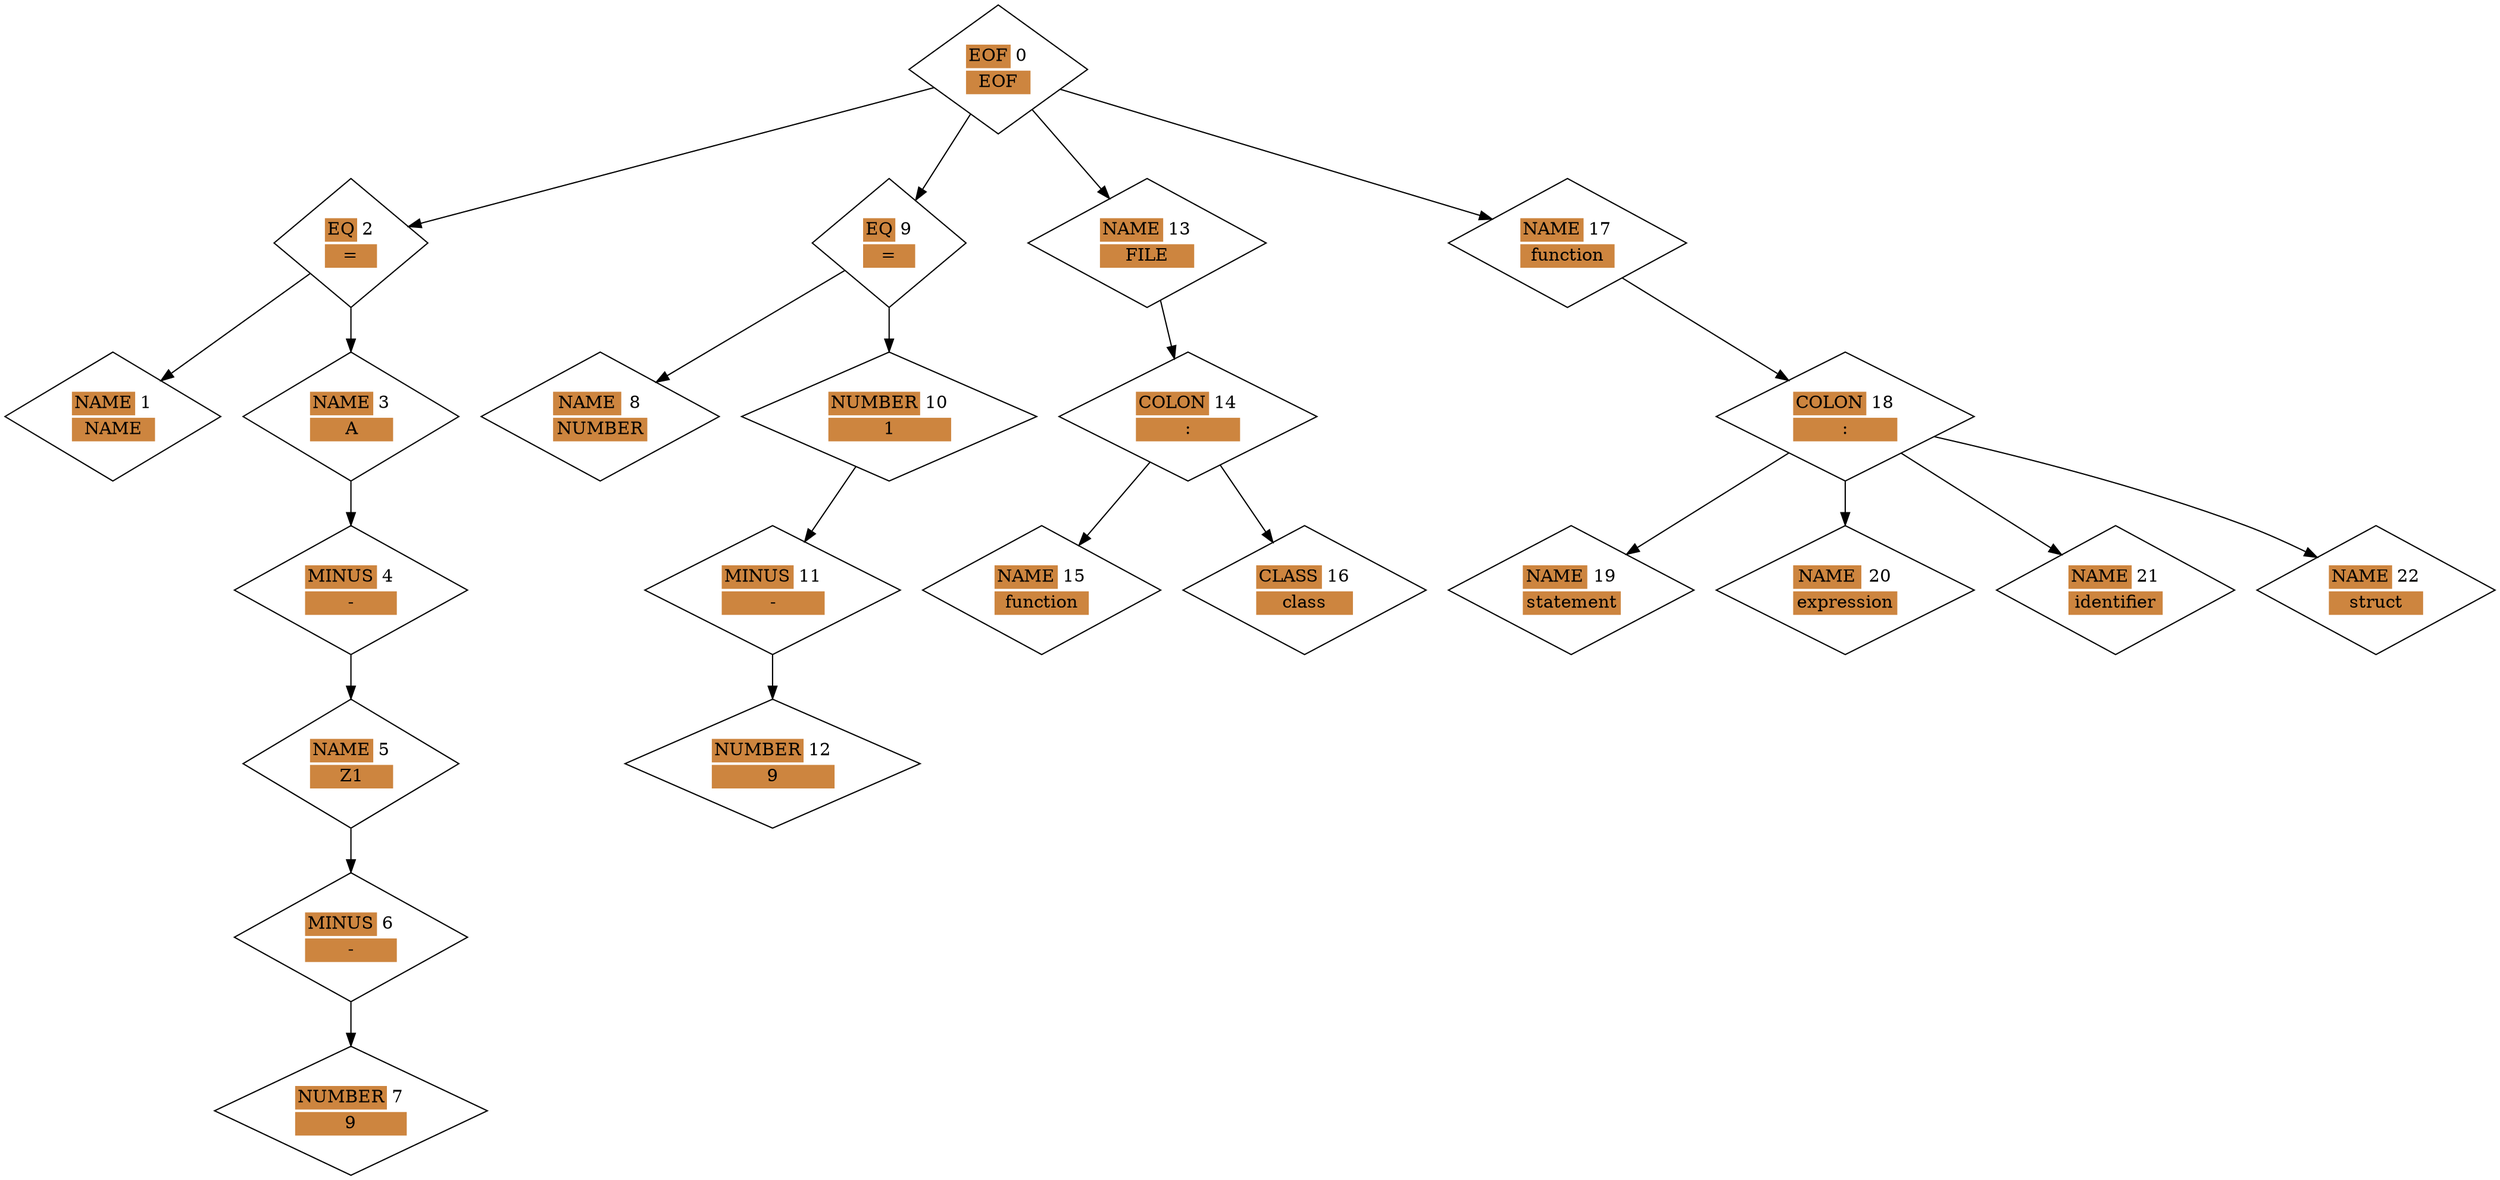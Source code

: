 digraph G{
	graph [ dpi = 50 ];
	n0 [shape=diamond label=<
		<table border="0">
			<tr><td colspan="1" bgcolor="Peru">EOF</td><td>0</td></tr>
			<tr><td colspan="2" bgcolor="Peru">EOF</td></tr>
		</table>
	>]

	n2 [shape=diamond label=<
		<table border="0">
			<tr><td colspan="1" bgcolor="Peru">EQ</td><td>2</td></tr>
			<tr><td colspan="2" bgcolor="Peru">=</td></tr>
		</table>
	>]

	n1 [shape=diamond label=<
		<table border="0">
			<tr><td colspan="1" bgcolor="Peru">NAME</td><td>1</td></tr>
			<tr><td colspan="2" bgcolor="Peru">NAME</td></tr>
		</table>
	>]

	n3 [shape=diamond label=<
		<table border="0">
			<tr><td colspan="1" bgcolor="Peru">NAME</td><td>3</td></tr>
			<tr><td colspan="2" bgcolor="Peru">A</td></tr>
		</table>
	>]

	n4 [shape=diamond label=<
		<table border="0">
			<tr><td colspan="1" bgcolor="Peru">MINUS</td><td>4</td></tr>
			<tr><td colspan="2" bgcolor="Peru">-</td></tr>
		</table>
	>]

	n5 [shape=diamond label=<
		<table border="0">
			<tr><td colspan="1" bgcolor="Peru">NAME</td><td>5</td></tr>
			<tr><td colspan="2" bgcolor="Peru">Z1</td></tr>
		</table>
	>]

	n6 [shape=diamond label=<
		<table border="0">
			<tr><td colspan="1" bgcolor="Peru">MINUS</td><td>6</td></tr>
			<tr><td colspan="2" bgcolor="Peru">-</td></tr>
		</table>
	>]

	n7 [shape=diamond label=<
		<table border="0">
			<tr><td colspan="1" bgcolor="Peru">NUMBER</td><td>7</td></tr>
			<tr><td colspan="2" bgcolor="Peru">9</td></tr>
		</table>
	>]

	n9 [shape=diamond label=<
		<table border="0">
			<tr><td colspan="1" bgcolor="Peru">EQ</td><td>9</td></tr>
			<tr><td colspan="2" bgcolor="Peru">=</td></tr>
		</table>
	>]

	n8 [shape=diamond label=<
		<table border="0">
			<tr><td colspan="1" bgcolor="Peru">NAME</td><td>8</td></tr>
			<tr><td colspan="2" bgcolor="Peru">NUMBER</td></tr>
		</table>
	>]

	n10 [shape=diamond label=<
		<table border="0">
			<tr><td colspan="1" bgcolor="Peru">NUMBER</td><td>10</td></tr>
			<tr><td colspan="2" bgcolor="Peru">1</td></tr>
		</table>
	>]

	n11 [shape=diamond label=<
		<table border="0">
			<tr><td colspan="1" bgcolor="Peru">MINUS</td><td>11</td></tr>
			<tr><td colspan="2" bgcolor="Peru">-</td></tr>
		</table>
	>]

	n12 [shape=diamond label=<
		<table border="0">
			<tr><td colspan="1" bgcolor="Peru">NUMBER</td><td>12</td></tr>
			<tr><td colspan="2" bgcolor="Peru">9</td></tr>
		</table>
	>]

	n13 [shape=diamond label=<
		<table border="0">
			<tr><td colspan="1" bgcolor="Peru">NAME</td><td>13</td></tr>
			<tr><td colspan="2" bgcolor="Peru">FILE</td></tr>
		</table>
	>]

	n14 [shape=diamond label=<
		<table border="0">
			<tr><td colspan="1" bgcolor="Peru">COLON</td><td>14</td></tr>
			<tr><td colspan="2" bgcolor="Peru">:</td></tr>
		</table>
	>]

	n15 [shape=diamond label=<
		<table border="0">
			<tr><td colspan="1" bgcolor="Peru">NAME</td><td>15</td></tr>
			<tr><td colspan="2" bgcolor="Peru">function</td></tr>
		</table>
	>]

	n16 [shape=diamond label=<
		<table border="0">
			<tr><td colspan="1" bgcolor="Peru">CLASS</td><td>16</td></tr>
			<tr><td colspan="2" bgcolor="Peru">class</td></tr>
		</table>
	>]

	n17 [shape=diamond label=<
		<table border="0">
			<tr><td colspan="1" bgcolor="Peru">NAME</td><td>17</td></tr>
			<tr><td colspan="2" bgcolor="Peru">function</td></tr>
		</table>
	>]

	n18 [shape=diamond label=<
		<table border="0">
			<tr><td colspan="1" bgcolor="Peru">COLON</td><td>18</td></tr>
			<tr><td colspan="2" bgcolor="Peru">:</td></tr>
		</table>
	>]

	n19 [shape=diamond label=<
		<table border="0">
			<tr><td colspan="1" bgcolor="Peru">NAME</td><td>19</td></tr>
			<tr><td colspan="2" bgcolor="Peru">statement</td></tr>
		</table>
	>]

	n20 [shape=diamond label=<
		<table border="0">
			<tr><td colspan="1" bgcolor="Peru">NAME</td><td>20</td></tr>
			<tr><td colspan="2" bgcolor="Peru">expression</td></tr>
		</table>
	>]

	n21 [shape=diamond label=<
		<table border="0">
			<tr><td colspan="1" bgcolor="Peru">NAME</td><td>21</td></tr>
			<tr><td colspan="2" bgcolor="Peru">identifier</td></tr>
		</table>
	>]

	n22 [shape=diamond label=<
		<table border="0">
			<tr><td colspan="1" bgcolor="Peru">NAME</td><td>22</td></tr>
			<tr><td colspan="2" bgcolor="Peru">struct</td></tr>
		</table>
	>]

	n0 -> n2
	n0 -> n9
	n0 -> n13
	n0 -> n17
	n2 -> n1
	n2 -> n3
	n3 -> n4
	n4 -> n5
	n5 -> n6
	n6 -> n7
	n9 -> n8
	n9 -> n10
	n10 -> n11
	n11 -> n12
	n13 -> n14
	n14 -> n15
	n14 -> n16
	n17 -> n18
	n18 -> n19
	n18 -> n20
	n18 -> n21
	n18 -> n22
}
